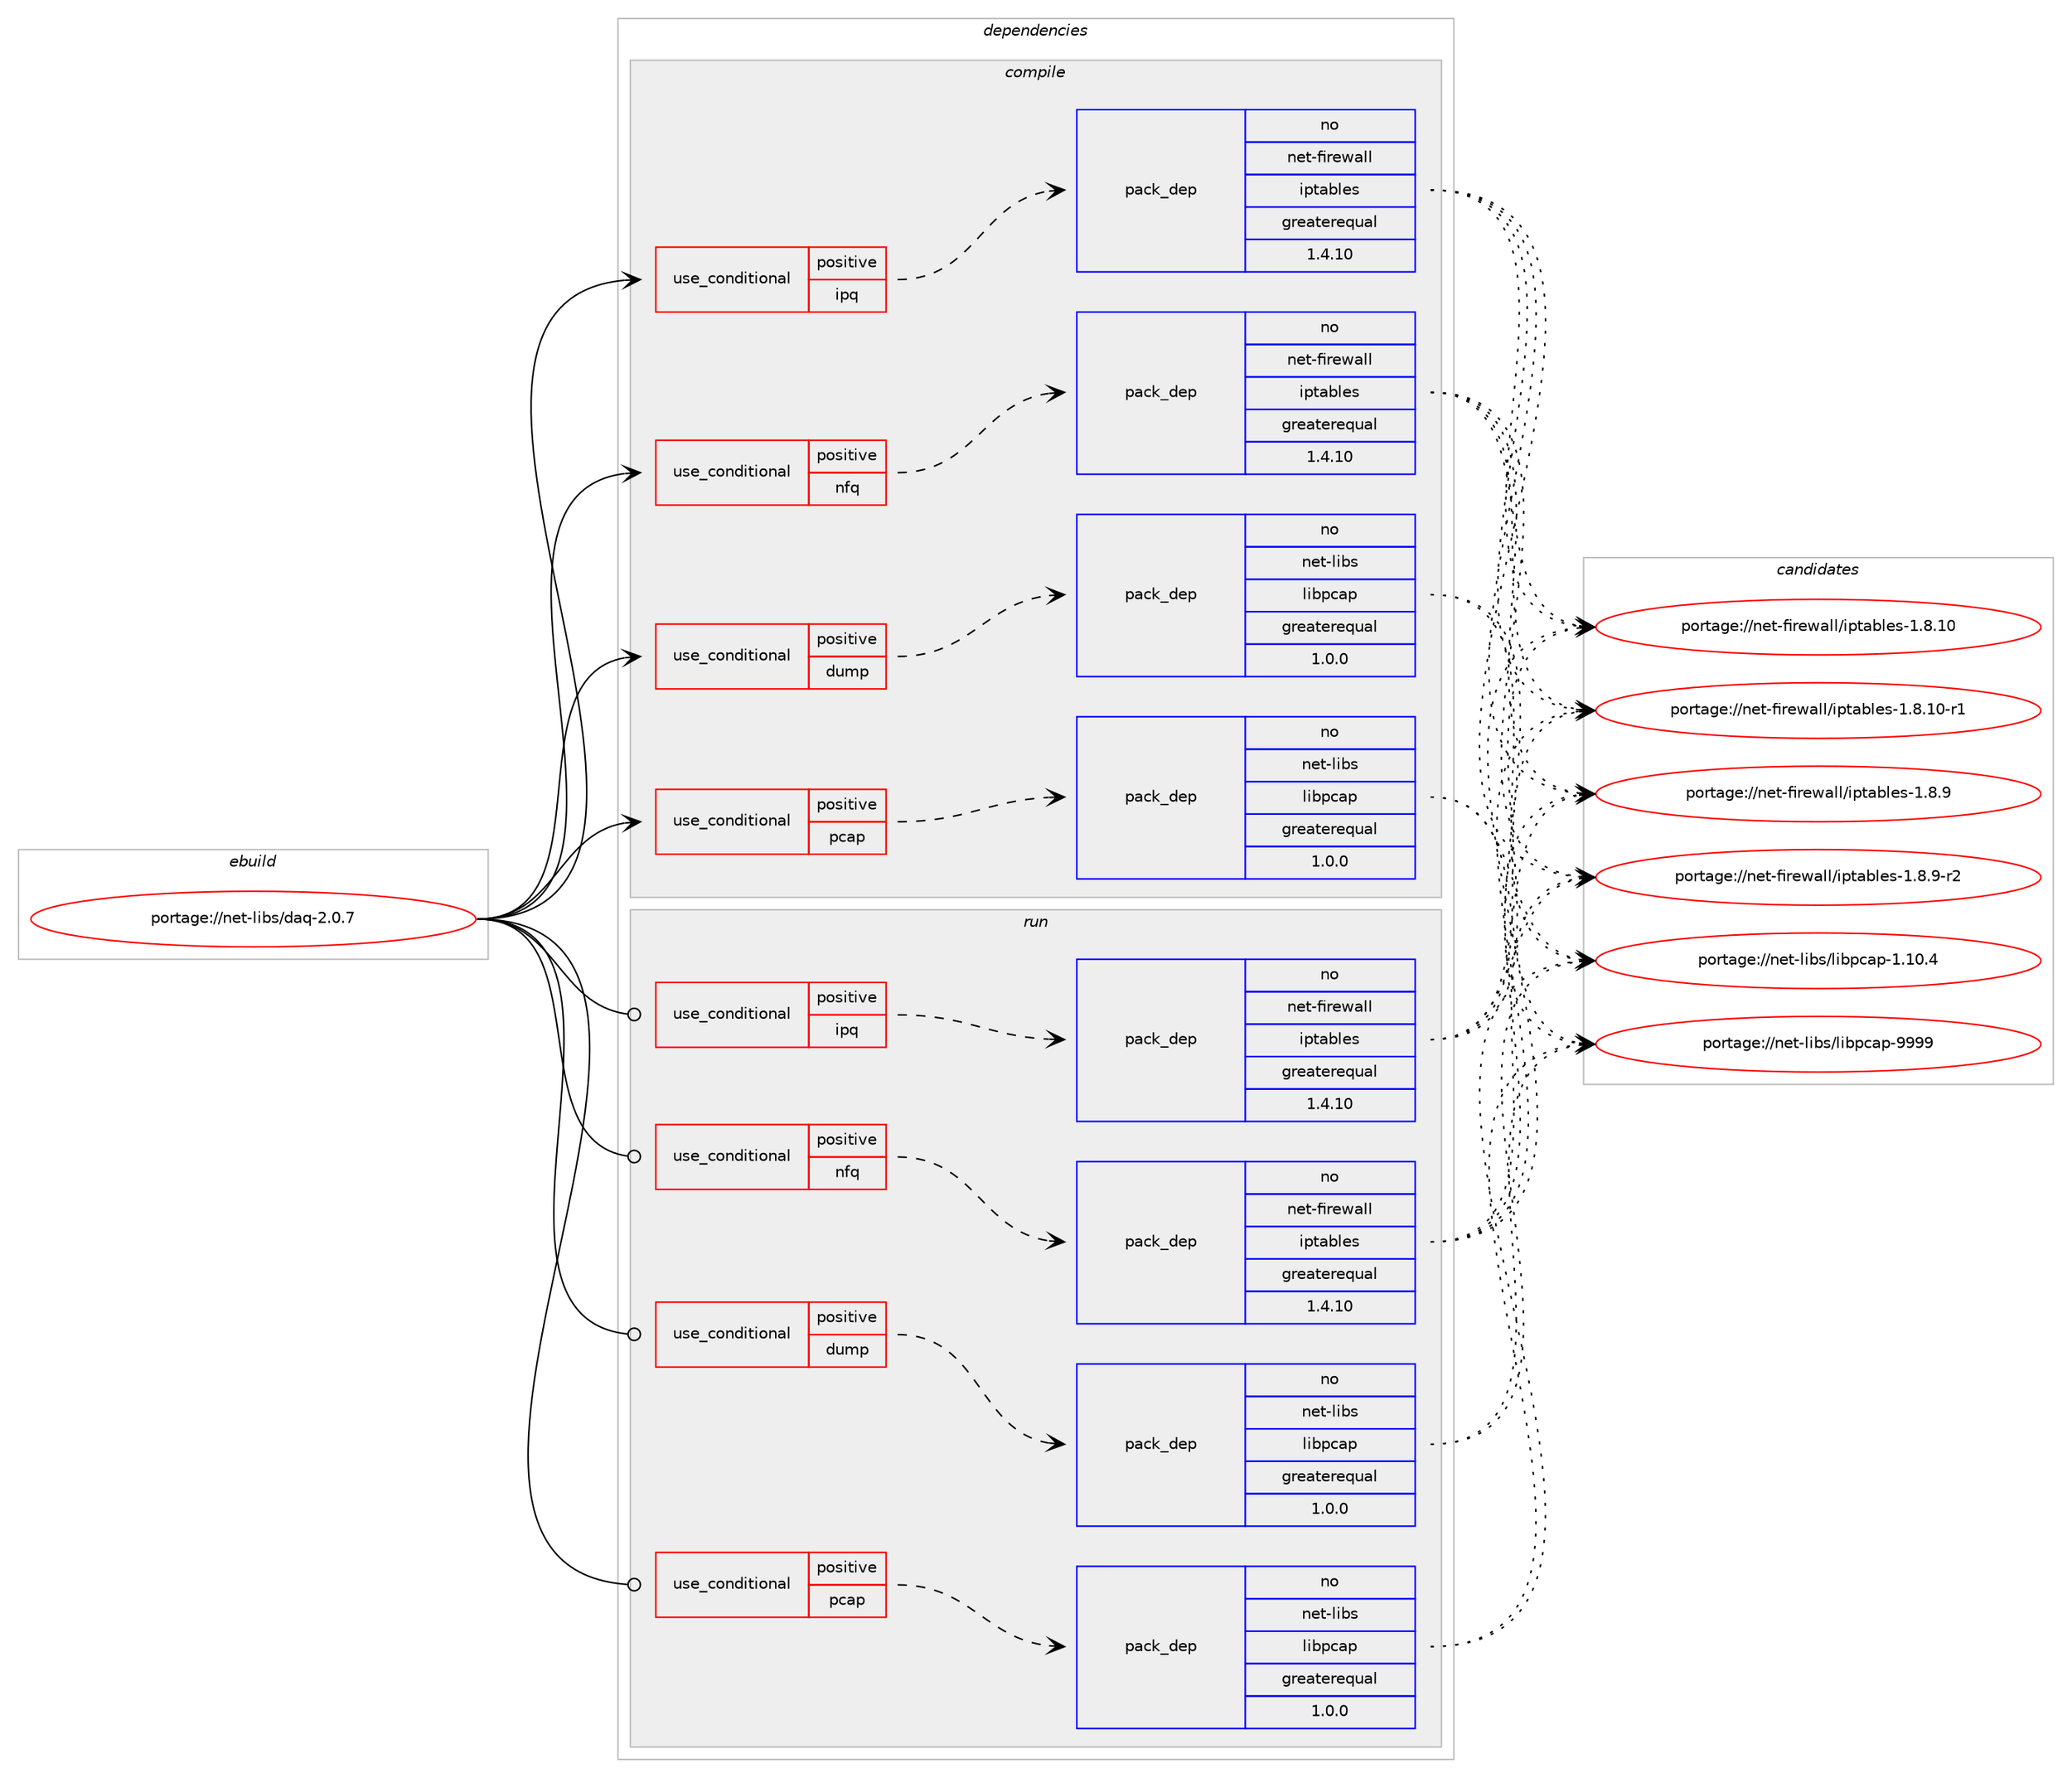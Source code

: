 digraph prolog {

# *************
# Graph options
# *************

newrank=true;
concentrate=true;
compound=true;
graph [rankdir=LR,fontname=Helvetica,fontsize=10,ranksep=1.5];#, ranksep=2.5, nodesep=0.2];
edge  [arrowhead=vee];
node  [fontname=Helvetica,fontsize=10];

# **********
# The ebuild
# **********

subgraph cluster_leftcol {
color=gray;
rank=same;
label=<<i>ebuild</i>>;
id [label="portage://net-libs/daq-2.0.7", color=red, width=4, href="../net-libs/daq-2.0.7.svg"];
}

# ****************
# The dependencies
# ****************

subgraph cluster_midcol {
color=gray;
label=<<i>dependencies</i>>;
subgraph cluster_compile {
fillcolor="#eeeeee";
style=filled;
label=<<i>compile</i>>;
subgraph cond90849 {
dependency182397 [label=<<TABLE BORDER="0" CELLBORDER="1" CELLSPACING="0" CELLPADDING="4"><TR><TD ROWSPAN="3" CELLPADDING="10">use_conditional</TD></TR><TR><TD>positive</TD></TR><TR><TD>dump</TD></TR></TABLE>>, shape=none, color=red];
subgraph pack88959 {
dependency182398 [label=<<TABLE BORDER="0" CELLBORDER="1" CELLSPACING="0" CELLPADDING="4" WIDTH="220"><TR><TD ROWSPAN="6" CELLPADDING="30">pack_dep</TD></TR><TR><TD WIDTH="110">no</TD></TR><TR><TD>net-libs</TD></TR><TR><TD>libpcap</TD></TR><TR><TD>greaterequal</TD></TR><TR><TD>1.0.0</TD></TR></TABLE>>, shape=none, color=blue];
}
dependency182397:e -> dependency182398:w [weight=20,style="dashed",arrowhead="vee"];
}
id:e -> dependency182397:w [weight=20,style="solid",arrowhead="vee"];
subgraph cond90850 {
dependency182399 [label=<<TABLE BORDER="0" CELLBORDER="1" CELLSPACING="0" CELLPADDING="4"><TR><TD ROWSPAN="3" CELLPADDING="10">use_conditional</TD></TR><TR><TD>positive</TD></TR><TR><TD>ipq</TD></TR></TABLE>>, shape=none, color=red];
subgraph pack88960 {
dependency182400 [label=<<TABLE BORDER="0" CELLBORDER="1" CELLSPACING="0" CELLPADDING="4" WIDTH="220"><TR><TD ROWSPAN="6" CELLPADDING="30">pack_dep</TD></TR><TR><TD WIDTH="110">no</TD></TR><TR><TD>net-firewall</TD></TR><TR><TD>iptables</TD></TR><TR><TD>greaterequal</TD></TR><TR><TD>1.4.10</TD></TR></TABLE>>, shape=none, color=blue];
}
dependency182399:e -> dependency182400:w [weight=20,style="dashed",arrowhead="vee"];
# *** BEGIN UNKNOWN DEPENDENCY TYPE (TODO) ***
# dependency182399 -> package_dependency(portage://net-libs/daq-2.0.7,install,no,dev-libs,libdnet,none,[,,],[],[])
# *** END UNKNOWN DEPENDENCY TYPE (TODO) ***

# *** BEGIN UNKNOWN DEPENDENCY TYPE (TODO) ***
# dependency182399 -> package_dependency(portage://net-libs/daq-2.0.7,install,no,net-libs,libnetfilter_queue,none,[,,],[],[])
# *** END UNKNOWN DEPENDENCY TYPE (TODO) ***

}
id:e -> dependency182399:w [weight=20,style="solid",arrowhead="vee"];
subgraph cond90851 {
dependency182401 [label=<<TABLE BORDER="0" CELLBORDER="1" CELLSPACING="0" CELLPADDING="4"><TR><TD ROWSPAN="3" CELLPADDING="10">use_conditional</TD></TR><TR><TD>positive</TD></TR><TR><TD>nfq</TD></TR></TABLE>>, shape=none, color=red];
subgraph pack88961 {
dependency182402 [label=<<TABLE BORDER="0" CELLBORDER="1" CELLSPACING="0" CELLPADDING="4" WIDTH="220"><TR><TD ROWSPAN="6" CELLPADDING="30">pack_dep</TD></TR><TR><TD WIDTH="110">no</TD></TR><TR><TD>net-firewall</TD></TR><TR><TD>iptables</TD></TR><TR><TD>greaterequal</TD></TR><TR><TD>1.4.10</TD></TR></TABLE>>, shape=none, color=blue];
}
dependency182401:e -> dependency182402:w [weight=20,style="dashed",arrowhead="vee"];
# *** BEGIN UNKNOWN DEPENDENCY TYPE (TODO) ***
# dependency182401 -> package_dependency(portage://net-libs/daq-2.0.7,install,no,dev-libs,libdnet,none,[,,],[],[])
# *** END UNKNOWN DEPENDENCY TYPE (TODO) ***

# *** BEGIN UNKNOWN DEPENDENCY TYPE (TODO) ***
# dependency182401 -> package_dependency(portage://net-libs/daq-2.0.7,install,no,net-libs,libnetfilter_queue,none,[,,],[],[])
# *** END UNKNOWN DEPENDENCY TYPE (TODO) ***

}
id:e -> dependency182401:w [weight=20,style="solid",arrowhead="vee"];
subgraph cond90852 {
dependency182403 [label=<<TABLE BORDER="0" CELLBORDER="1" CELLSPACING="0" CELLPADDING="4"><TR><TD ROWSPAN="3" CELLPADDING="10">use_conditional</TD></TR><TR><TD>positive</TD></TR><TR><TD>pcap</TD></TR></TABLE>>, shape=none, color=red];
subgraph pack88962 {
dependency182404 [label=<<TABLE BORDER="0" CELLBORDER="1" CELLSPACING="0" CELLPADDING="4" WIDTH="220"><TR><TD ROWSPAN="6" CELLPADDING="30">pack_dep</TD></TR><TR><TD WIDTH="110">no</TD></TR><TR><TD>net-libs</TD></TR><TR><TD>libpcap</TD></TR><TR><TD>greaterequal</TD></TR><TR><TD>1.0.0</TD></TR></TABLE>>, shape=none, color=blue];
}
dependency182403:e -> dependency182404:w [weight=20,style="dashed",arrowhead="vee"];
}
id:e -> dependency182403:w [weight=20,style="solid",arrowhead="vee"];
}
subgraph cluster_compileandrun {
fillcolor="#eeeeee";
style=filled;
label=<<i>compile and run</i>>;
}
subgraph cluster_run {
fillcolor="#eeeeee";
style=filled;
label=<<i>run</i>>;
subgraph cond90853 {
dependency182405 [label=<<TABLE BORDER="0" CELLBORDER="1" CELLSPACING="0" CELLPADDING="4"><TR><TD ROWSPAN="3" CELLPADDING="10">use_conditional</TD></TR><TR><TD>positive</TD></TR><TR><TD>dump</TD></TR></TABLE>>, shape=none, color=red];
subgraph pack88963 {
dependency182406 [label=<<TABLE BORDER="0" CELLBORDER="1" CELLSPACING="0" CELLPADDING="4" WIDTH="220"><TR><TD ROWSPAN="6" CELLPADDING="30">pack_dep</TD></TR><TR><TD WIDTH="110">no</TD></TR><TR><TD>net-libs</TD></TR><TR><TD>libpcap</TD></TR><TR><TD>greaterequal</TD></TR><TR><TD>1.0.0</TD></TR></TABLE>>, shape=none, color=blue];
}
dependency182405:e -> dependency182406:w [weight=20,style="dashed",arrowhead="vee"];
}
id:e -> dependency182405:w [weight=20,style="solid",arrowhead="odot"];
subgraph cond90854 {
dependency182407 [label=<<TABLE BORDER="0" CELLBORDER="1" CELLSPACING="0" CELLPADDING="4"><TR><TD ROWSPAN="3" CELLPADDING="10">use_conditional</TD></TR><TR><TD>positive</TD></TR><TR><TD>ipq</TD></TR></TABLE>>, shape=none, color=red];
subgraph pack88964 {
dependency182408 [label=<<TABLE BORDER="0" CELLBORDER="1" CELLSPACING="0" CELLPADDING="4" WIDTH="220"><TR><TD ROWSPAN="6" CELLPADDING="30">pack_dep</TD></TR><TR><TD WIDTH="110">no</TD></TR><TR><TD>net-firewall</TD></TR><TR><TD>iptables</TD></TR><TR><TD>greaterequal</TD></TR><TR><TD>1.4.10</TD></TR></TABLE>>, shape=none, color=blue];
}
dependency182407:e -> dependency182408:w [weight=20,style="dashed",arrowhead="vee"];
# *** BEGIN UNKNOWN DEPENDENCY TYPE (TODO) ***
# dependency182407 -> package_dependency(portage://net-libs/daq-2.0.7,run,no,dev-libs,libdnet,none,[,,],[],[])
# *** END UNKNOWN DEPENDENCY TYPE (TODO) ***

# *** BEGIN UNKNOWN DEPENDENCY TYPE (TODO) ***
# dependency182407 -> package_dependency(portage://net-libs/daq-2.0.7,run,no,net-libs,libnetfilter_queue,none,[,,],[],[])
# *** END UNKNOWN DEPENDENCY TYPE (TODO) ***

}
id:e -> dependency182407:w [weight=20,style="solid",arrowhead="odot"];
subgraph cond90855 {
dependency182409 [label=<<TABLE BORDER="0" CELLBORDER="1" CELLSPACING="0" CELLPADDING="4"><TR><TD ROWSPAN="3" CELLPADDING="10">use_conditional</TD></TR><TR><TD>positive</TD></TR><TR><TD>nfq</TD></TR></TABLE>>, shape=none, color=red];
subgraph pack88965 {
dependency182410 [label=<<TABLE BORDER="0" CELLBORDER="1" CELLSPACING="0" CELLPADDING="4" WIDTH="220"><TR><TD ROWSPAN="6" CELLPADDING="30">pack_dep</TD></TR><TR><TD WIDTH="110">no</TD></TR><TR><TD>net-firewall</TD></TR><TR><TD>iptables</TD></TR><TR><TD>greaterequal</TD></TR><TR><TD>1.4.10</TD></TR></TABLE>>, shape=none, color=blue];
}
dependency182409:e -> dependency182410:w [weight=20,style="dashed",arrowhead="vee"];
# *** BEGIN UNKNOWN DEPENDENCY TYPE (TODO) ***
# dependency182409 -> package_dependency(portage://net-libs/daq-2.0.7,run,no,dev-libs,libdnet,none,[,,],[],[])
# *** END UNKNOWN DEPENDENCY TYPE (TODO) ***

# *** BEGIN UNKNOWN DEPENDENCY TYPE (TODO) ***
# dependency182409 -> package_dependency(portage://net-libs/daq-2.0.7,run,no,net-libs,libnetfilter_queue,none,[,,],[],[])
# *** END UNKNOWN DEPENDENCY TYPE (TODO) ***

}
id:e -> dependency182409:w [weight=20,style="solid",arrowhead="odot"];
subgraph cond90856 {
dependency182411 [label=<<TABLE BORDER="0" CELLBORDER="1" CELLSPACING="0" CELLPADDING="4"><TR><TD ROWSPAN="3" CELLPADDING="10">use_conditional</TD></TR><TR><TD>positive</TD></TR><TR><TD>pcap</TD></TR></TABLE>>, shape=none, color=red];
subgraph pack88966 {
dependency182412 [label=<<TABLE BORDER="0" CELLBORDER="1" CELLSPACING="0" CELLPADDING="4" WIDTH="220"><TR><TD ROWSPAN="6" CELLPADDING="30">pack_dep</TD></TR><TR><TD WIDTH="110">no</TD></TR><TR><TD>net-libs</TD></TR><TR><TD>libpcap</TD></TR><TR><TD>greaterequal</TD></TR><TR><TD>1.0.0</TD></TR></TABLE>>, shape=none, color=blue];
}
dependency182411:e -> dependency182412:w [weight=20,style="dashed",arrowhead="vee"];
}
id:e -> dependency182411:w [weight=20,style="solid",arrowhead="odot"];
}
}

# **************
# The candidates
# **************

subgraph cluster_choices {
rank=same;
color=gray;
label=<<i>candidates</i>>;

subgraph choice88959 {
color=black;
nodesep=1;
choice11010111645108105981154710810598112999711245494649484652 [label="portage://net-libs/libpcap-1.10.4", color=red, width=4,href="../net-libs/libpcap-1.10.4.svg"];
choice1101011164510810598115471081059811299971124557575757 [label="portage://net-libs/libpcap-9999", color=red, width=4,href="../net-libs/libpcap-9999.svg"];
dependency182398:e -> choice11010111645108105981154710810598112999711245494649484652:w [style=dotted,weight="100"];
dependency182398:e -> choice1101011164510810598115471081059811299971124557575757:w [style=dotted,weight="100"];
}
subgraph choice88960 {
color=black;
nodesep=1;
choice110101116451021051141011199710810847105112116979810810111545494656464948 [label="portage://net-firewall/iptables-1.8.10", color=red, width=4,href="../net-firewall/iptables-1.8.10.svg"];
choice1101011164510210511410111997108108471051121169798108101115454946564649484511449 [label="portage://net-firewall/iptables-1.8.10-r1", color=red, width=4,href="../net-firewall/iptables-1.8.10-r1.svg"];
choice1101011164510210511410111997108108471051121169798108101115454946564657 [label="portage://net-firewall/iptables-1.8.9", color=red, width=4,href="../net-firewall/iptables-1.8.9.svg"];
choice11010111645102105114101119971081084710511211697981081011154549465646574511450 [label="portage://net-firewall/iptables-1.8.9-r2", color=red, width=4,href="../net-firewall/iptables-1.8.9-r2.svg"];
dependency182400:e -> choice110101116451021051141011199710810847105112116979810810111545494656464948:w [style=dotted,weight="100"];
dependency182400:e -> choice1101011164510210511410111997108108471051121169798108101115454946564649484511449:w [style=dotted,weight="100"];
dependency182400:e -> choice1101011164510210511410111997108108471051121169798108101115454946564657:w [style=dotted,weight="100"];
dependency182400:e -> choice11010111645102105114101119971081084710511211697981081011154549465646574511450:w [style=dotted,weight="100"];
}
subgraph choice88961 {
color=black;
nodesep=1;
choice110101116451021051141011199710810847105112116979810810111545494656464948 [label="portage://net-firewall/iptables-1.8.10", color=red, width=4,href="../net-firewall/iptables-1.8.10.svg"];
choice1101011164510210511410111997108108471051121169798108101115454946564649484511449 [label="portage://net-firewall/iptables-1.8.10-r1", color=red, width=4,href="../net-firewall/iptables-1.8.10-r1.svg"];
choice1101011164510210511410111997108108471051121169798108101115454946564657 [label="portage://net-firewall/iptables-1.8.9", color=red, width=4,href="../net-firewall/iptables-1.8.9.svg"];
choice11010111645102105114101119971081084710511211697981081011154549465646574511450 [label="portage://net-firewall/iptables-1.8.9-r2", color=red, width=4,href="../net-firewall/iptables-1.8.9-r2.svg"];
dependency182402:e -> choice110101116451021051141011199710810847105112116979810810111545494656464948:w [style=dotted,weight="100"];
dependency182402:e -> choice1101011164510210511410111997108108471051121169798108101115454946564649484511449:w [style=dotted,weight="100"];
dependency182402:e -> choice1101011164510210511410111997108108471051121169798108101115454946564657:w [style=dotted,weight="100"];
dependency182402:e -> choice11010111645102105114101119971081084710511211697981081011154549465646574511450:w [style=dotted,weight="100"];
}
subgraph choice88962 {
color=black;
nodesep=1;
choice11010111645108105981154710810598112999711245494649484652 [label="portage://net-libs/libpcap-1.10.4", color=red, width=4,href="../net-libs/libpcap-1.10.4.svg"];
choice1101011164510810598115471081059811299971124557575757 [label="portage://net-libs/libpcap-9999", color=red, width=4,href="../net-libs/libpcap-9999.svg"];
dependency182404:e -> choice11010111645108105981154710810598112999711245494649484652:w [style=dotted,weight="100"];
dependency182404:e -> choice1101011164510810598115471081059811299971124557575757:w [style=dotted,weight="100"];
}
subgraph choice88963 {
color=black;
nodesep=1;
choice11010111645108105981154710810598112999711245494649484652 [label="portage://net-libs/libpcap-1.10.4", color=red, width=4,href="../net-libs/libpcap-1.10.4.svg"];
choice1101011164510810598115471081059811299971124557575757 [label="portage://net-libs/libpcap-9999", color=red, width=4,href="../net-libs/libpcap-9999.svg"];
dependency182406:e -> choice11010111645108105981154710810598112999711245494649484652:w [style=dotted,weight="100"];
dependency182406:e -> choice1101011164510810598115471081059811299971124557575757:w [style=dotted,weight="100"];
}
subgraph choice88964 {
color=black;
nodesep=1;
choice110101116451021051141011199710810847105112116979810810111545494656464948 [label="portage://net-firewall/iptables-1.8.10", color=red, width=4,href="../net-firewall/iptables-1.8.10.svg"];
choice1101011164510210511410111997108108471051121169798108101115454946564649484511449 [label="portage://net-firewall/iptables-1.8.10-r1", color=red, width=4,href="../net-firewall/iptables-1.8.10-r1.svg"];
choice1101011164510210511410111997108108471051121169798108101115454946564657 [label="portage://net-firewall/iptables-1.8.9", color=red, width=4,href="../net-firewall/iptables-1.8.9.svg"];
choice11010111645102105114101119971081084710511211697981081011154549465646574511450 [label="portage://net-firewall/iptables-1.8.9-r2", color=red, width=4,href="../net-firewall/iptables-1.8.9-r2.svg"];
dependency182408:e -> choice110101116451021051141011199710810847105112116979810810111545494656464948:w [style=dotted,weight="100"];
dependency182408:e -> choice1101011164510210511410111997108108471051121169798108101115454946564649484511449:w [style=dotted,weight="100"];
dependency182408:e -> choice1101011164510210511410111997108108471051121169798108101115454946564657:w [style=dotted,weight="100"];
dependency182408:e -> choice11010111645102105114101119971081084710511211697981081011154549465646574511450:w [style=dotted,weight="100"];
}
subgraph choice88965 {
color=black;
nodesep=1;
choice110101116451021051141011199710810847105112116979810810111545494656464948 [label="portage://net-firewall/iptables-1.8.10", color=red, width=4,href="../net-firewall/iptables-1.8.10.svg"];
choice1101011164510210511410111997108108471051121169798108101115454946564649484511449 [label="portage://net-firewall/iptables-1.8.10-r1", color=red, width=4,href="../net-firewall/iptables-1.8.10-r1.svg"];
choice1101011164510210511410111997108108471051121169798108101115454946564657 [label="portage://net-firewall/iptables-1.8.9", color=red, width=4,href="../net-firewall/iptables-1.8.9.svg"];
choice11010111645102105114101119971081084710511211697981081011154549465646574511450 [label="portage://net-firewall/iptables-1.8.9-r2", color=red, width=4,href="../net-firewall/iptables-1.8.9-r2.svg"];
dependency182410:e -> choice110101116451021051141011199710810847105112116979810810111545494656464948:w [style=dotted,weight="100"];
dependency182410:e -> choice1101011164510210511410111997108108471051121169798108101115454946564649484511449:w [style=dotted,weight="100"];
dependency182410:e -> choice1101011164510210511410111997108108471051121169798108101115454946564657:w [style=dotted,weight="100"];
dependency182410:e -> choice11010111645102105114101119971081084710511211697981081011154549465646574511450:w [style=dotted,weight="100"];
}
subgraph choice88966 {
color=black;
nodesep=1;
choice11010111645108105981154710810598112999711245494649484652 [label="portage://net-libs/libpcap-1.10.4", color=red, width=4,href="../net-libs/libpcap-1.10.4.svg"];
choice1101011164510810598115471081059811299971124557575757 [label="portage://net-libs/libpcap-9999", color=red, width=4,href="../net-libs/libpcap-9999.svg"];
dependency182412:e -> choice11010111645108105981154710810598112999711245494649484652:w [style=dotted,weight="100"];
dependency182412:e -> choice1101011164510810598115471081059811299971124557575757:w [style=dotted,weight="100"];
}
}

}
